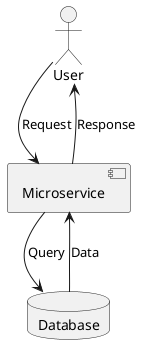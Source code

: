 @startuml
'https://plantuml.com/deployment-diagram

actor User
component Microservice
database Database

User -> Microservice : Request
Microservice -> Database : Query
Database --> Microservice : Data
Microservice --> User : Response
@enduml